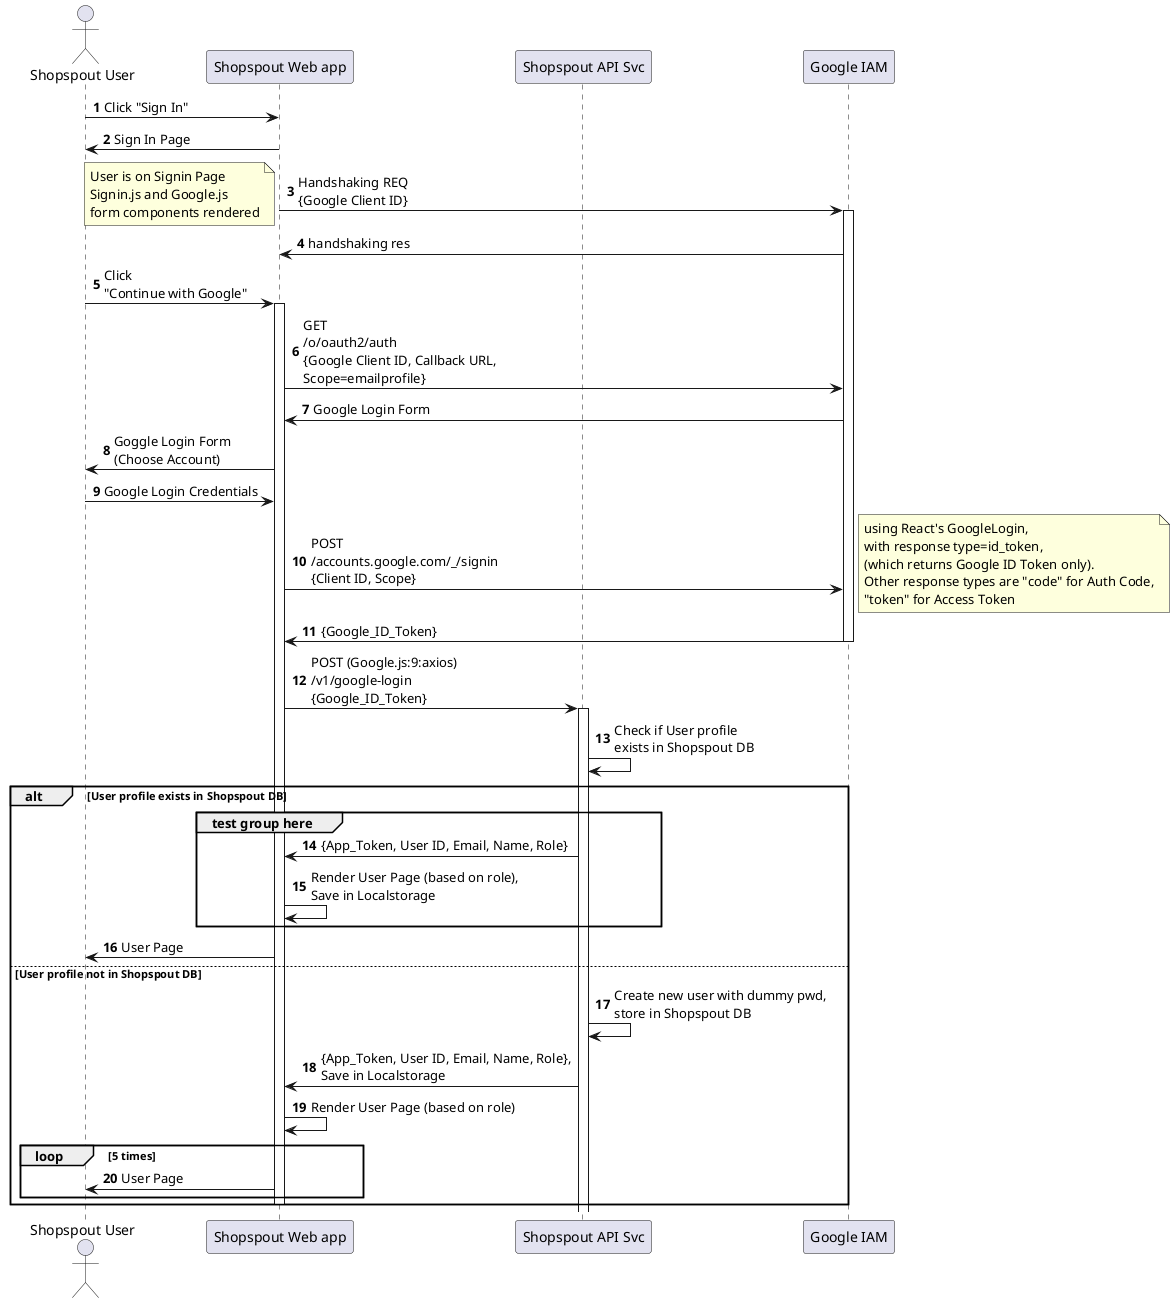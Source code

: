 @startuml
autonumber
Actor "Shopspout User" as usr
Participant "Shopspout Web app" as app
Participant "Shopspout API Svc" as svc
Participant "Google IAM" as iam
usr->app:Click "Sign In"
app->usr:Sign In Page
app->iam:Handshaking REQ\n{Google Client ID}
Activate iam
Note Left:User is on Signin Page\nSignin.js and Google.js \nform components rendered
iam->app:handshaking res
usr->app:Click \n"Continue with Google"
Activate app
app->iam:GET\n/o/oauth2/auth\n{Google Client ID, Callback URL,\nScope=emailprofile}
iam->app:Google Login Form
app->usr:Goggle Login Form\n(Choose Account)
usr->app:Google Login Credentials
app->iam:POST\n/accounts.google.com/_/signin\n{Client ID, Scope}
note right:using React's GoogleLogin,\nwith response type=id_token,\n(which returns Google ID Token only).\nOther response types are "code" for Auth Code,\n"token" for Access Token
iam->app:{Google_ID_Token}
deactivate iam
app->svc:POST (Google.js:9:axios)\n/v1/google-login\n{Google_ID_Token}
activate svc
svc->svc:Check if User profile\nexists in Shopspout DB
alt User profile exists in Shopspout DB
group test group here
svc->app:{App_Token, User ID, Email, Name, Role}
app->app:Render User Page (based on role),\nSave in Localstorage
end
app->usr:User Page
else User profile not in Shopspout DB
svc->svc:Create new user with dummy pwd,\nstore in Shopspout DB
svc->app:{App_Token, User ID, Email, Name, Role},\nSave in Localstorage
app->app:Render User Page (based on role)
loop 5 times
app->usr:User Page
end
deactivate app
end
@enduml
